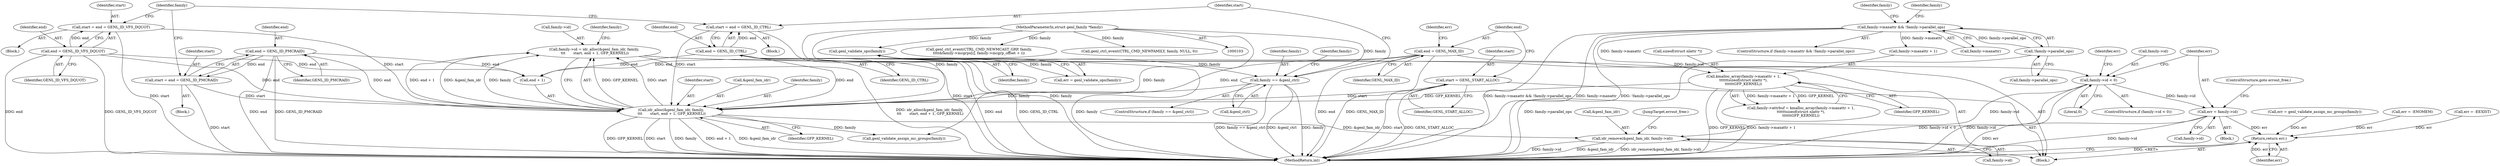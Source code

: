 digraph "0_linux_ceabee6c59943bdd5e1da1a6a20dc7ee5f8113a2@pointer" {
"1000232" [label="(Call,family->id < 0)"];
"1000218" [label="(Call,family->id = idr_alloc(&genl_fam_idr, family,\n \t\t\t       start, end + 1, GFP_KERNEL))"];
"1000222" [label="(Call,idr_alloc(&genl_fam_idr, family,\n \t\t\t       start, end + 1, GFP_KERNEL))"];
"1000137" [label="(Call,family == &genl_ctrl)"];
"1000118" [label="(Call,genl_validate_ops(family))"];
"1000104" [label="(MethodParameterIn,struct genl_family *family)"];
"1000157" [label="(Call,start = end = GENL_ID_PMCRAID)"];
"1000159" [label="(Call,end = GENL_ID_PMCRAID)"];
"1000142" [label="(Call,start = end = GENL_ID_CTRL)"];
"1000144" [label="(Call,end = GENL_ID_CTRL)"];
"1000109" [label="(Call,start = GENL_START_ALLOC)"];
"1000172" [label="(Call,start = end = GENL_ID_VFS_DQUOT)"];
"1000174" [label="(Call,end = GENL_ID_VFS_DQUOT)"];
"1000113" [label="(Call,end = GENL_MAX_ID)"];
"1000191" [label="(Call,kmalloc_array(family->maxattr + 1,\n\t\t\t\t\t\tsizeof(struct nlattr *),\n\t\t\t\t\t\tGFP_KERNEL))"];
"1000178" [label="(Call,family->maxattr && !family->parallel_ops)"];
"1000182" [label="(Call,!family->parallel_ops)"];
"1000238" [label="(Call,err = family->id)"];
"1000298" [label="(Return,return err;)"];
"1000285" [label="(Call,idr_remove(&genl_fam_idr, family->id))"];
"1000285" [label="(Call,idr_remove(&genl_fam_idr, family->id))"];
"1000116" [label="(Call,err = genl_validate_ops(family))"];
"1000226" [label="(Identifier,start)"];
"1000268" [label="(Call,genl_ctrl_event(CTRL_CMD_NEWMCAST_GRP, family,\n\t\t\t\t&family->mcgrps[i], family->mcgrp_offset + i))"];
"1000189" [label="(Identifier,family)"];
"1000142" [label="(Call,start = end = GENL_ID_CTRL)"];
"1000109" [label="(Call,start = GENL_START_ALLOC)"];
"1000111" [label="(Identifier,GENL_START_ALLOC)"];
"1000117" [label="(Identifier,err)"];
"1000138" [label="(Identifier,family)"];
"1000219" [label="(Call,family->id)"];
"1000244" [label="(Call,err = genl_validate_assign_mc_groups(family))"];
"1000288" [label="(Call,family->id)"];
"1000145" [label="(Identifier,end)"];
"1000199" [label="(Identifier,GFP_KERNEL)"];
"1000179" [label="(Call,family->maxattr)"];
"1000182" [label="(Call,!family->parallel_ops)"];
"1000243" [label="(ControlStructure,goto errout_free;)"];
"1000223" [label="(Call,&genl_fam_idr)"];
"1000299" [label="(Identifier,err)"];
"1000232" [label="(Call,family->id < 0)"];
"1000157" [label="(Call,start = end = GENL_ID_PMCRAID)"];
"1000114" [label="(Identifier,end)"];
"1000136" [label="(ControlStructure,if (family == &genl_ctrl))"];
"1000197" [label="(Call,sizeof(struct nlattr *))"];
"1000237" [label="(Block,)"];
"1000298" [label="(Return,return err;)"];
"1000110" [label="(Identifier,start)"];
"1000144" [label="(Call,end = GENL_ID_CTRL)"];
"1000180" [label="(Identifier,family)"];
"1000115" [label="(Identifier,GENL_MAX_ID)"];
"1000225" [label="(Identifier,family)"];
"1000286" [label="(Call,&genl_fam_idr)"];
"1000174" [label="(Call,end = GENL_ID_VFS_DQUOT)"];
"1000119" [label="(Identifier,family)"];
"1000240" [label="(Call,family->id)"];
"1000236" [label="(Literal,0)"];
"1000113" [label="(Call,end = GENL_MAX_ID)"];
"1000118" [label="(Call,genl_validate_ops(family))"];
"1000141" [label="(Block,)"];
"1000178" [label="(Call,family->maxattr && !family->parallel_ops)"];
"1000207" [label="(Call,err = -ENOMEM)"];
"1000230" [label="(Identifier,GFP_KERNEL)"];
"1000300" [label="(MethodReturn,int)"];
"1000191" [label="(Call,kmalloc_array(family->maxattr + 1,\n\t\t\t\t\t\tsizeof(struct nlattr *),\n\t\t\t\t\t\tGFP_KERNEL))"];
"1000173" [label="(Identifier,start)"];
"1000137" [label="(Call,family == &genl_ctrl)"];
"1000156" [label="(Block,)"];
"1000176" [label="(Identifier,GENL_ID_VFS_DQUOT)"];
"1000152" [label="(Identifier,family)"];
"1000187" [label="(Call,family->attrbuf = kmalloc_array(family->maxattr + 1,\n\t\t\t\t\t\tsizeof(struct nlattr *),\n\t\t\t\t\t\tGFP_KERNEL))"];
"1000131" [label="(Call,err = -EEXIST)"];
"1000227" [label="(Call,end + 1)"];
"1000159" [label="(Call,end = GENL_ID_PMCRAID)"];
"1000246" [label="(Call,genl_validate_assign_mc_groups(family))"];
"1000238" [label="(Call,err = family->id)"];
"1000175" [label="(Identifier,end)"];
"1000231" [label="(ControlStructure,if (family->id < 0))"];
"1000239" [label="(Identifier,err)"];
"1000222" [label="(Call,idr_alloc(&genl_fam_idr, family,\n \t\t\t       start, end + 1, GFP_KERNEL))"];
"1000172" [label="(Call,start = end = GENL_ID_VFS_DQUOT)"];
"1000158" [label="(Identifier,start)"];
"1000161" [label="(Identifier,GENL_ID_PMCRAID)"];
"1000192" [label="(Call,family->maxattr + 1)"];
"1000183" [label="(Call,family->parallel_ops)"];
"1000218" [label="(Call,family->id = idr_alloc(&genl_fam_idr, family,\n \t\t\t       start, end + 1, GFP_KERNEL))"];
"1000245" [label="(Identifier,err)"];
"1000233" [label="(Call,family->id)"];
"1000234" [label="(Identifier,family)"];
"1000252" [label="(Call,genl_ctrl_event(CTRL_CMD_NEWFAMILY, family, NULL, 0))"];
"1000177" [label="(ControlStructure,if (family->maxattr && !family->parallel_ops))"];
"1000139" [label="(Call,&genl_ctrl)"];
"1000171" [label="(Block,)"];
"1000143" [label="(Identifier,start)"];
"1000160" [label="(Identifier,end)"];
"1000146" [label="(Identifier,GENL_ID_CTRL)"];
"1000104" [label="(MethodParameterIn,struct genl_family *family)"];
"1000215" [label="(Identifier,family)"];
"1000105" [label="(Block,)"];
"1000291" [label="(JumpTarget,errout_free:)"];
"1000232" -> "1000231"  [label="AST: "];
"1000232" -> "1000236"  [label="CFG: "];
"1000233" -> "1000232"  [label="AST: "];
"1000236" -> "1000232"  [label="AST: "];
"1000239" -> "1000232"  [label="CFG: "];
"1000245" -> "1000232"  [label="CFG: "];
"1000232" -> "1000300"  [label="DDG: family->id"];
"1000232" -> "1000300"  [label="DDG: family->id < 0"];
"1000218" -> "1000232"  [label="DDG: family->id"];
"1000232" -> "1000238"  [label="DDG: family->id"];
"1000232" -> "1000285"  [label="DDG: family->id"];
"1000218" -> "1000105"  [label="AST: "];
"1000218" -> "1000222"  [label="CFG: "];
"1000219" -> "1000218"  [label="AST: "];
"1000222" -> "1000218"  [label="AST: "];
"1000234" -> "1000218"  [label="CFG: "];
"1000218" -> "1000300"  [label="DDG: idr_alloc(&genl_fam_idr, family,\n \t\t\t       start, end + 1, GFP_KERNEL)"];
"1000222" -> "1000218"  [label="DDG: GFP_KERNEL"];
"1000222" -> "1000218"  [label="DDG: start"];
"1000222" -> "1000218"  [label="DDG: end + 1"];
"1000222" -> "1000218"  [label="DDG: &genl_fam_idr"];
"1000222" -> "1000218"  [label="DDG: family"];
"1000222" -> "1000230"  [label="CFG: "];
"1000223" -> "1000222"  [label="AST: "];
"1000225" -> "1000222"  [label="AST: "];
"1000226" -> "1000222"  [label="AST: "];
"1000227" -> "1000222"  [label="AST: "];
"1000230" -> "1000222"  [label="AST: "];
"1000222" -> "1000300"  [label="DDG: start"];
"1000222" -> "1000300"  [label="DDG: family"];
"1000222" -> "1000300"  [label="DDG: end + 1"];
"1000222" -> "1000300"  [label="DDG: &genl_fam_idr"];
"1000222" -> "1000300"  [label="DDG: GFP_KERNEL"];
"1000137" -> "1000222"  [label="DDG: family"];
"1000104" -> "1000222"  [label="DDG: family"];
"1000157" -> "1000222"  [label="DDG: start"];
"1000142" -> "1000222"  [label="DDG: start"];
"1000109" -> "1000222"  [label="DDG: start"];
"1000172" -> "1000222"  [label="DDG: start"];
"1000144" -> "1000222"  [label="DDG: end"];
"1000174" -> "1000222"  [label="DDG: end"];
"1000113" -> "1000222"  [label="DDG: end"];
"1000159" -> "1000222"  [label="DDG: end"];
"1000191" -> "1000222"  [label="DDG: GFP_KERNEL"];
"1000222" -> "1000246"  [label="DDG: family"];
"1000222" -> "1000285"  [label="DDG: &genl_fam_idr"];
"1000137" -> "1000136"  [label="AST: "];
"1000137" -> "1000139"  [label="CFG: "];
"1000138" -> "1000137"  [label="AST: "];
"1000139" -> "1000137"  [label="AST: "];
"1000143" -> "1000137"  [label="CFG: "];
"1000152" -> "1000137"  [label="CFG: "];
"1000137" -> "1000300"  [label="DDG: &genl_ctrl"];
"1000137" -> "1000300"  [label="DDG: family"];
"1000137" -> "1000300"  [label="DDG: family == &genl_ctrl"];
"1000118" -> "1000137"  [label="DDG: family"];
"1000104" -> "1000137"  [label="DDG: family"];
"1000118" -> "1000116"  [label="AST: "];
"1000118" -> "1000119"  [label="CFG: "];
"1000119" -> "1000118"  [label="AST: "];
"1000116" -> "1000118"  [label="CFG: "];
"1000118" -> "1000300"  [label="DDG: family"];
"1000118" -> "1000116"  [label="DDG: family"];
"1000104" -> "1000118"  [label="DDG: family"];
"1000104" -> "1000103"  [label="AST: "];
"1000104" -> "1000300"  [label="DDG: family"];
"1000104" -> "1000246"  [label="DDG: family"];
"1000104" -> "1000252"  [label="DDG: family"];
"1000104" -> "1000268"  [label="DDG: family"];
"1000157" -> "1000156"  [label="AST: "];
"1000157" -> "1000159"  [label="CFG: "];
"1000158" -> "1000157"  [label="AST: "];
"1000159" -> "1000157"  [label="AST: "];
"1000180" -> "1000157"  [label="CFG: "];
"1000157" -> "1000300"  [label="DDG: start"];
"1000159" -> "1000157"  [label="DDG: end"];
"1000159" -> "1000161"  [label="CFG: "];
"1000160" -> "1000159"  [label="AST: "];
"1000161" -> "1000159"  [label="AST: "];
"1000159" -> "1000300"  [label="DDG: end"];
"1000159" -> "1000300"  [label="DDG: GENL_ID_PMCRAID"];
"1000159" -> "1000227"  [label="DDG: end"];
"1000142" -> "1000141"  [label="AST: "];
"1000142" -> "1000144"  [label="CFG: "];
"1000143" -> "1000142"  [label="AST: "];
"1000144" -> "1000142"  [label="AST: "];
"1000180" -> "1000142"  [label="CFG: "];
"1000142" -> "1000300"  [label="DDG: start"];
"1000144" -> "1000142"  [label="DDG: end"];
"1000144" -> "1000146"  [label="CFG: "];
"1000145" -> "1000144"  [label="AST: "];
"1000146" -> "1000144"  [label="AST: "];
"1000144" -> "1000300"  [label="DDG: end"];
"1000144" -> "1000300"  [label="DDG: GENL_ID_CTRL"];
"1000144" -> "1000227"  [label="DDG: end"];
"1000109" -> "1000105"  [label="AST: "];
"1000109" -> "1000111"  [label="CFG: "];
"1000110" -> "1000109"  [label="AST: "];
"1000111" -> "1000109"  [label="AST: "];
"1000114" -> "1000109"  [label="CFG: "];
"1000109" -> "1000300"  [label="DDG: start"];
"1000109" -> "1000300"  [label="DDG: GENL_START_ALLOC"];
"1000172" -> "1000171"  [label="AST: "];
"1000172" -> "1000174"  [label="CFG: "];
"1000173" -> "1000172"  [label="AST: "];
"1000174" -> "1000172"  [label="AST: "];
"1000180" -> "1000172"  [label="CFG: "];
"1000172" -> "1000300"  [label="DDG: start"];
"1000174" -> "1000172"  [label="DDG: end"];
"1000174" -> "1000176"  [label="CFG: "];
"1000175" -> "1000174"  [label="AST: "];
"1000176" -> "1000174"  [label="AST: "];
"1000174" -> "1000300"  [label="DDG: GENL_ID_VFS_DQUOT"];
"1000174" -> "1000300"  [label="DDG: end"];
"1000174" -> "1000227"  [label="DDG: end"];
"1000113" -> "1000105"  [label="AST: "];
"1000113" -> "1000115"  [label="CFG: "];
"1000114" -> "1000113"  [label="AST: "];
"1000115" -> "1000113"  [label="AST: "];
"1000117" -> "1000113"  [label="CFG: "];
"1000113" -> "1000300"  [label="DDG: end"];
"1000113" -> "1000300"  [label="DDG: GENL_MAX_ID"];
"1000113" -> "1000227"  [label="DDG: end"];
"1000191" -> "1000187"  [label="AST: "];
"1000191" -> "1000199"  [label="CFG: "];
"1000192" -> "1000191"  [label="AST: "];
"1000197" -> "1000191"  [label="AST: "];
"1000199" -> "1000191"  [label="AST: "];
"1000187" -> "1000191"  [label="CFG: "];
"1000191" -> "1000300"  [label="DDG: GFP_KERNEL"];
"1000191" -> "1000300"  [label="DDG: family->maxattr + 1"];
"1000191" -> "1000187"  [label="DDG: family->maxattr + 1"];
"1000191" -> "1000187"  [label="DDG: GFP_KERNEL"];
"1000178" -> "1000191"  [label="DDG: family->maxattr"];
"1000178" -> "1000177"  [label="AST: "];
"1000178" -> "1000179"  [label="CFG: "];
"1000178" -> "1000182"  [label="CFG: "];
"1000179" -> "1000178"  [label="AST: "];
"1000182" -> "1000178"  [label="AST: "];
"1000189" -> "1000178"  [label="CFG: "];
"1000215" -> "1000178"  [label="CFG: "];
"1000178" -> "1000300"  [label="DDG: !family->parallel_ops"];
"1000178" -> "1000300"  [label="DDG: family->maxattr && !family->parallel_ops"];
"1000178" -> "1000300"  [label="DDG: family->maxattr"];
"1000182" -> "1000178"  [label="DDG: family->parallel_ops"];
"1000178" -> "1000192"  [label="DDG: family->maxattr"];
"1000182" -> "1000183"  [label="CFG: "];
"1000183" -> "1000182"  [label="AST: "];
"1000182" -> "1000300"  [label="DDG: family->parallel_ops"];
"1000238" -> "1000237"  [label="AST: "];
"1000238" -> "1000240"  [label="CFG: "];
"1000239" -> "1000238"  [label="AST: "];
"1000240" -> "1000238"  [label="AST: "];
"1000243" -> "1000238"  [label="CFG: "];
"1000238" -> "1000300"  [label="DDG: err"];
"1000238" -> "1000300"  [label="DDG: family->id"];
"1000238" -> "1000298"  [label="DDG: err"];
"1000298" -> "1000105"  [label="AST: "];
"1000298" -> "1000299"  [label="CFG: "];
"1000299" -> "1000298"  [label="AST: "];
"1000300" -> "1000298"  [label="CFG: "];
"1000298" -> "1000300"  [label="DDG: <RET>"];
"1000299" -> "1000298"  [label="DDG: err"];
"1000131" -> "1000298"  [label="DDG: err"];
"1000207" -> "1000298"  [label="DDG: err"];
"1000244" -> "1000298"  [label="DDG: err"];
"1000285" -> "1000105"  [label="AST: "];
"1000285" -> "1000288"  [label="CFG: "];
"1000286" -> "1000285"  [label="AST: "];
"1000288" -> "1000285"  [label="AST: "];
"1000291" -> "1000285"  [label="CFG: "];
"1000285" -> "1000300"  [label="DDG: &genl_fam_idr"];
"1000285" -> "1000300"  [label="DDG: idr_remove(&genl_fam_idr, family->id)"];
"1000285" -> "1000300"  [label="DDG: family->id"];
}
